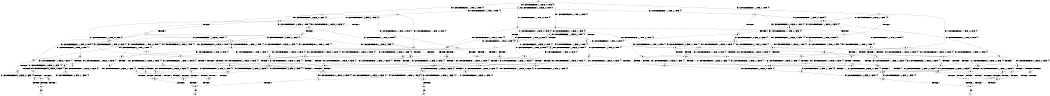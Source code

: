 digraph BCG {
size = "7, 10.5";
center = TRUE;
node [shape = circle];
0 [peripheries = 2];
0 -> 1 [label = "EX !0 !ATOMIC_EXCH_BRANCH (1, +1, TRUE, +0, 2, TRUE) !{0}"];
0 -> 2 [label = "EX !2 !ATOMIC_EXCH_BRANCH (1, +0, FALSE, +0, 1, TRUE) !{0}"];
0 -> 3 [label = "EX !1 !ATOMIC_EXCH_BRANCH (2, +1, TRUE, +0, 2, TRUE) !{0}"];
0 -> 4 [label = "EX !0 !ATOMIC_EXCH_BRANCH (1, +1, TRUE, +0, 2, TRUE) !{0}"];
1 -> 5 [label = "EX !2 !ATOMIC_EXCH_BRANCH (1, +0, FALSE, +0, 1, FALSE) !{0}"];
1 -> 6 [label = "EX !1 !ATOMIC_EXCH_BRANCH (2, +1, TRUE, +0, 2, TRUE) !{0}"];
1 -> 7 [label = "TERMINATE !0"];
2 -> 2 [label = "EX !2 !ATOMIC_EXCH_BRANCH (1, +0, FALSE, +0, 1, TRUE) !{0}"];
2 -> 8 [label = "EX !0 !ATOMIC_EXCH_BRANCH (1, +1, TRUE, +0, 2, TRUE) !{0}"];
2 -> 9 [label = "EX !1 !ATOMIC_EXCH_BRANCH (2, +1, TRUE, +0, 2, TRUE) !{0}"];
2 -> 10 [label = "EX !0 !ATOMIC_EXCH_BRANCH (1, +1, TRUE, +0, 2, TRUE) !{0}"];
3 -> 11 [label = "EX !0 !ATOMIC_EXCH_BRANCH (1, +1, TRUE, +0, 2, TRUE) !{0}"];
3 -> 12 [label = "EX !2 !ATOMIC_EXCH_BRANCH (1, +0, FALSE, +0, 1, TRUE) !{0}"];
3 -> 13 [label = "TERMINATE !1"];
3 -> 14 [label = "EX !0 !ATOMIC_EXCH_BRANCH (1, +1, TRUE, +0, 2, TRUE) !{0}"];
4 -> 15 [label = "EX !2 !ATOMIC_EXCH_BRANCH (1, +0, FALSE, +0, 1, FALSE) !{0}"];
4 -> 16 [label = "EX !1 !ATOMIC_EXCH_BRANCH (2, +1, TRUE, +0, 2, TRUE) !{0}"];
4 -> 17 [label = "TERMINATE !0"];
5 -> 18 [label = "EX !2 !ATOMIC_EXCH_BRANCH (2, +0, FALSE, +0, 1, TRUE) !{0}"];
5 -> 19 [label = "EX !1 !ATOMIC_EXCH_BRANCH (2, +1, TRUE, +0, 2, TRUE) !{0}"];
5 -> 20 [label = "TERMINATE !0"];
6 -> 21 [label = "EX !2 !ATOMIC_EXCH_BRANCH (1, +0, FALSE, +0, 1, FALSE) !{0}"];
6 -> 22 [label = "TERMINATE !0"];
6 -> 23 [label = "TERMINATE !1"];
7 -> 24 [label = "EX !2 !ATOMIC_EXCH_BRANCH (1, +0, FALSE, +0, 1, FALSE) !{1}"];
7 -> 25 [label = "EX !1 !ATOMIC_EXCH_BRANCH (2, +1, TRUE, +0, 2, TRUE) !{1}"];
7 -> 26 [label = "EX !1 !ATOMIC_EXCH_BRANCH (2, +1, TRUE, +0, 2, TRUE) !{1}"];
8 -> 5 [label = "EX !2 !ATOMIC_EXCH_BRANCH (1, +0, FALSE, +0, 1, FALSE) !{0}"];
8 -> 27 [label = "EX !1 !ATOMIC_EXCH_BRANCH (2, +1, TRUE, +0, 2, TRUE) !{0}"];
8 -> 28 [label = "TERMINATE !0"];
9 -> 12 [label = "EX !2 !ATOMIC_EXCH_BRANCH (1, +0, FALSE, +0, 1, TRUE) !{0}"];
9 -> 29 [label = "EX !0 !ATOMIC_EXCH_BRANCH (1, +1, TRUE, +0, 2, TRUE) !{0}"];
9 -> 30 [label = "TERMINATE !1"];
9 -> 31 [label = "EX !0 !ATOMIC_EXCH_BRANCH (1, +1, TRUE, +0, 2, TRUE) !{0}"];
10 -> 15 [label = "EX !2 !ATOMIC_EXCH_BRANCH (1, +0, FALSE, +0, 1, FALSE) !{0}"];
10 -> 32 [label = "EX !1 !ATOMIC_EXCH_BRANCH (2, +1, TRUE, +0, 2, TRUE) !{0}"];
10 -> 33 [label = "TERMINATE !0"];
11 -> 21 [label = "EX !2 !ATOMIC_EXCH_BRANCH (1, +0, FALSE, +0, 1, FALSE) !{0}"];
11 -> 22 [label = "TERMINATE !0"];
11 -> 23 [label = "TERMINATE !1"];
12 -> 12 [label = "EX !2 !ATOMIC_EXCH_BRANCH (1, +0, FALSE, +0, 1, TRUE) !{0}"];
12 -> 29 [label = "EX !0 !ATOMIC_EXCH_BRANCH (1, +1, TRUE, +0, 2, TRUE) !{0}"];
12 -> 30 [label = "TERMINATE !1"];
12 -> 31 [label = "EX !0 !ATOMIC_EXCH_BRANCH (1, +1, TRUE, +0, 2, TRUE) !{0}"];
13 -> 34 [label = "EX !0 !ATOMIC_EXCH_BRANCH (1, +1, TRUE, +0, 2, TRUE) !{1}"];
13 -> 35 [label = "EX !2 !ATOMIC_EXCH_BRANCH (1, +0, FALSE, +0, 1, TRUE) !{1}"];
14 -> 36 [label = "EX !2 !ATOMIC_EXCH_BRANCH (1, +0, FALSE, +0, 1, FALSE) !{0}"];
14 -> 37 [label = "TERMINATE !0"];
14 -> 38 [label = "TERMINATE !1"];
15 -> 39 [label = "EX !2 !ATOMIC_EXCH_BRANCH (2, +0, FALSE, +0, 1, TRUE) !{0}"];
15 -> 40 [label = "EX !1 !ATOMIC_EXCH_BRANCH (2, +1, TRUE, +0, 2, TRUE) !{0}"];
15 -> 41 [label = "TERMINATE !0"];
16 -> 36 [label = "EX !2 !ATOMIC_EXCH_BRANCH (1, +0, FALSE, +0, 1, FALSE) !{0}"];
16 -> 37 [label = "TERMINATE !0"];
16 -> 38 [label = "TERMINATE !1"];
17 -> 42 [label = "EX !2 !ATOMIC_EXCH_BRANCH (1, +0, FALSE, +0, 1, FALSE) !{1}"];
17 -> 43 [label = "EX !1 !ATOMIC_EXCH_BRANCH (2, +1, TRUE, +0, 2, TRUE) !{1}"];
18 -> 5 [label = "EX !2 !ATOMIC_EXCH_BRANCH (1, +0, FALSE, +0, 1, FALSE) !{0}"];
18 -> 27 [label = "EX !1 !ATOMIC_EXCH_BRANCH (2, +1, TRUE, +0, 2, TRUE) !{0}"];
18 -> 28 [label = "TERMINATE !0"];
19 -> 44 [label = "EX !2 !ATOMIC_EXCH_BRANCH (2, +0, FALSE, +0, 1, FALSE) !{0}"];
19 -> 45 [label = "TERMINATE !0"];
19 -> 46 [label = "TERMINATE !1"];
20 -> 47 [label = "EX !1 !ATOMIC_EXCH_BRANCH (2, +1, TRUE, +0, 2, TRUE) !{1}"];
20 -> 48 [label = "EX !2 !ATOMIC_EXCH_BRANCH (2, +0, FALSE, +0, 1, TRUE) !{1}"];
20 -> 49 [label = "EX !1 !ATOMIC_EXCH_BRANCH (2, +1, TRUE, +0, 2, TRUE) !{1}"];
21 -> 44 [label = "EX !2 !ATOMIC_EXCH_BRANCH (2, +0, FALSE, +0, 1, FALSE) !{0}"];
21 -> 45 [label = "TERMINATE !0"];
21 -> 46 [label = "TERMINATE !1"];
22 -> 50 [label = "EX !2 !ATOMIC_EXCH_BRANCH (1, +0, FALSE, +0, 1, FALSE) !{1}"];
22 -> 51 [label = "TERMINATE !1"];
23 -> 52 [label = "EX !2 !ATOMIC_EXCH_BRANCH (1, +0, FALSE, +0, 1, FALSE) !{1}"];
23 -> 51 [label = "TERMINATE !0"];
24 -> 48 [label = "EX !2 !ATOMIC_EXCH_BRANCH (2, +0, FALSE, +0, 1, TRUE) !{1}"];
24 -> 47 [label = "EX !1 !ATOMIC_EXCH_BRANCH (2, +1, TRUE, +0, 2, TRUE) !{1}"];
24 -> 49 [label = "EX !1 !ATOMIC_EXCH_BRANCH (2, +1, TRUE, +0, 2, TRUE) !{1}"];
25 -> 50 [label = "EX !2 !ATOMIC_EXCH_BRANCH (1, +0, FALSE, +0, 1, FALSE) !{1}"];
25 -> 51 [label = "TERMINATE !1"];
26 -> 53 [label = "EX !2 !ATOMIC_EXCH_BRANCH (1, +0, FALSE, +0, 1, FALSE) !{1}"];
26 -> 54 [label = "TERMINATE !1"];
27 -> 21 [label = "EX !2 !ATOMIC_EXCH_BRANCH (1, +0, FALSE, +0, 1, FALSE) !{0}"];
27 -> 55 [label = "TERMINATE !0"];
27 -> 56 [label = "TERMINATE !1"];
28 -> 57 [label = "EX !1 !ATOMIC_EXCH_BRANCH (2, +1, TRUE, +0, 2, TRUE) !{1}"];
28 -> 24 [label = "EX !2 !ATOMIC_EXCH_BRANCH (1, +0, FALSE, +0, 1, FALSE) !{1}"];
28 -> 58 [label = "EX !1 !ATOMIC_EXCH_BRANCH (2, +1, TRUE, +0, 2, TRUE) !{1}"];
29 -> 21 [label = "EX !2 !ATOMIC_EXCH_BRANCH (1, +0, FALSE, +0, 1, FALSE) !{0}"];
29 -> 55 [label = "TERMINATE !0"];
29 -> 56 [label = "TERMINATE !1"];
30 -> 59 [label = "EX !0 !ATOMIC_EXCH_BRANCH (1, +1, TRUE, +0, 2, TRUE) !{1}"];
30 -> 35 [label = "EX !2 !ATOMIC_EXCH_BRANCH (1, +0, FALSE, +0, 1, TRUE) !{1}"];
31 -> 36 [label = "EX !2 !ATOMIC_EXCH_BRANCH (1, +0, FALSE, +0, 1, FALSE) !{0}"];
31 -> 60 [label = "TERMINATE !0"];
31 -> 61 [label = "TERMINATE !1"];
32 -> 36 [label = "EX !2 !ATOMIC_EXCH_BRANCH (1, +0, FALSE, +0, 1, FALSE) !{0}"];
32 -> 60 [label = "TERMINATE !0"];
32 -> 61 [label = "TERMINATE !1"];
33 -> 62 [label = "EX !1 !ATOMIC_EXCH_BRANCH (2, +1, TRUE, +0, 2, TRUE) !{1}"];
33 -> 42 [label = "EX !2 !ATOMIC_EXCH_BRANCH (1, +0, FALSE, +0, 1, FALSE) !{1}"];
34 -> 52 [label = "EX !2 !ATOMIC_EXCH_BRANCH (1, +0, FALSE, +0, 1, FALSE) !{1}"];
34 -> 51 [label = "TERMINATE !0"];
35 -> 35 [label = "EX !2 !ATOMIC_EXCH_BRANCH (1, +0, FALSE, +0, 1, TRUE) !{1}"];
35 -> 59 [label = "EX !0 !ATOMIC_EXCH_BRANCH (1, +1, TRUE, +0, 2, TRUE) !{1}"];
36 -> 63 [label = "EX !2 !ATOMIC_EXCH_BRANCH (2, +0, FALSE, +0, 1, FALSE) !{0}"];
36 -> 64 [label = "TERMINATE !0"];
36 -> 65 [label = "TERMINATE !1"];
37 -> 66 [label = "EX !2 !ATOMIC_EXCH_BRANCH (1, +0, FALSE, +0, 1, FALSE) !{1}"];
37 -> 67 [label = "TERMINATE !1"];
38 -> 68 [label = "EX !2 !ATOMIC_EXCH_BRANCH (1, +0, FALSE, +0, 1, FALSE) !{1}"];
38 -> 67 [label = "TERMINATE !0"];
39 -> 15 [label = "EX !2 !ATOMIC_EXCH_BRANCH (1, +0, FALSE, +0, 1, FALSE) !{0}"];
39 -> 32 [label = "EX !1 !ATOMIC_EXCH_BRANCH (2, +1, TRUE, +0, 2, TRUE) !{0}"];
39 -> 33 [label = "TERMINATE !0"];
40 -> 63 [label = "EX !2 !ATOMIC_EXCH_BRANCH (2, +0, FALSE, +0, 1, FALSE) !{0}"];
40 -> 64 [label = "TERMINATE !0"];
40 -> 65 [label = "TERMINATE !1"];
41 -> 69 [label = "EX !1 !ATOMIC_EXCH_BRANCH (2, +1, TRUE, +0, 2, TRUE) !{1}"];
41 -> 70 [label = "EX !2 !ATOMIC_EXCH_BRANCH (2, +0, FALSE, +0, 1, TRUE) !{1}"];
42 -> 70 [label = "EX !2 !ATOMIC_EXCH_BRANCH (2, +0, FALSE, +0, 1, TRUE) !{1}"];
42 -> 69 [label = "EX !1 !ATOMIC_EXCH_BRANCH (2, +1, TRUE, +0, 2, TRUE) !{1}"];
43 -> 66 [label = "EX !2 !ATOMIC_EXCH_BRANCH (1, +0, FALSE, +0, 1, FALSE) !{1}"];
43 -> 67 [label = "TERMINATE !1"];
44 -> 71 [label = "TERMINATE !0"];
44 -> 72 [label = "TERMINATE !2"];
44 -> 73 [label = "TERMINATE !1"];
45 -> 74 [label = "TERMINATE !1"];
45 -> 75 [label = "EX !2 !ATOMIC_EXCH_BRANCH (2, +0, FALSE, +0, 1, FALSE) !{1}"];
46 -> 74 [label = "TERMINATE !0"];
46 -> 76 [label = "EX !2 !ATOMIC_EXCH_BRANCH (2, +0, FALSE, +0, 1, FALSE) !{1}"];
47 -> 75 [label = "EX !2 !ATOMIC_EXCH_BRANCH (2, +0, FALSE, +0, 1, FALSE) !{1}"];
47 -> 74 [label = "TERMINATE !1"];
48 -> 24 [label = "EX !2 !ATOMIC_EXCH_BRANCH (1, +0, FALSE, +0, 1, FALSE) !{1}"];
48 -> 57 [label = "EX !1 !ATOMIC_EXCH_BRANCH (2, +1, TRUE, +0, 2, TRUE) !{1}"];
48 -> 58 [label = "EX !1 !ATOMIC_EXCH_BRANCH (2, +1, TRUE, +0, 2, TRUE) !{1}"];
49 -> 77 [label = "EX !2 !ATOMIC_EXCH_BRANCH (2, +0, FALSE, +0, 1, FALSE) !{1}"];
49 -> 78 [label = "TERMINATE !1"];
50 -> 75 [label = "EX !2 !ATOMIC_EXCH_BRANCH (2, +0, FALSE, +0, 1, FALSE) !{1}"];
50 -> 74 [label = "TERMINATE !1"];
51 -> 79 [label = "EX !2 !ATOMIC_EXCH_BRANCH (1, +0, FALSE, +0, 1, FALSE) !{2}"];
51 -> 80 [label = "EX !2 !ATOMIC_EXCH_BRANCH (1, +0, FALSE, +0, 1, FALSE) !{2}"];
52 -> 76 [label = "EX !2 !ATOMIC_EXCH_BRANCH (2, +0, FALSE, +0, 1, FALSE) !{1}"];
52 -> 74 [label = "TERMINATE !0"];
53 -> 77 [label = "EX !2 !ATOMIC_EXCH_BRANCH (2, +0, FALSE, +0, 1, FALSE) !{1}"];
53 -> 78 [label = "TERMINATE !1"];
54 -> 81 [label = "EX !2 !ATOMIC_EXCH_BRANCH (1, +0, FALSE, +0, 1, FALSE) !{2}"];
55 -> 82 [label = "TERMINATE !1"];
55 -> 50 [label = "EX !2 !ATOMIC_EXCH_BRANCH (1, +0, FALSE, +0, 1, FALSE) !{1}"];
56 -> 82 [label = "TERMINATE !0"];
56 -> 52 [label = "EX !2 !ATOMIC_EXCH_BRANCH (1, +0, FALSE, +0, 1, FALSE) !{1}"];
57 -> 50 [label = "EX !2 !ATOMIC_EXCH_BRANCH (1, +0, FALSE, +0, 1, FALSE) !{1}"];
57 -> 82 [label = "TERMINATE !1"];
58 -> 53 [label = "EX !2 !ATOMIC_EXCH_BRANCH (1, +0, FALSE, +0, 1, FALSE) !{1}"];
58 -> 83 [label = "TERMINATE !1"];
59 -> 52 [label = "EX !2 !ATOMIC_EXCH_BRANCH (1, +0, FALSE, +0, 1, FALSE) !{1}"];
59 -> 82 [label = "TERMINATE !0"];
60 -> 84 [label = "TERMINATE !1"];
60 -> 66 [label = "EX !2 !ATOMIC_EXCH_BRANCH (1, +0, FALSE, +0, 1, FALSE) !{1}"];
61 -> 84 [label = "TERMINATE !0"];
61 -> 68 [label = "EX !2 !ATOMIC_EXCH_BRANCH (1, +0, FALSE, +0, 1, FALSE) !{1}"];
62 -> 66 [label = "EX !2 !ATOMIC_EXCH_BRANCH (1, +0, FALSE, +0, 1, FALSE) !{1}"];
62 -> 84 [label = "TERMINATE !1"];
63 -> 85 [label = "TERMINATE !0"];
63 -> 86 [label = "TERMINATE !2"];
63 -> 87 [label = "TERMINATE !1"];
64 -> 88 [label = "TERMINATE !1"];
64 -> 89 [label = "EX !2 !ATOMIC_EXCH_BRANCH (2, +0, FALSE, +0, 1, FALSE) !{1}"];
65 -> 88 [label = "TERMINATE !0"];
65 -> 90 [label = "EX !2 !ATOMIC_EXCH_BRANCH (2, +0, FALSE, +0, 1, FALSE) !{1}"];
66 -> 89 [label = "EX !2 !ATOMIC_EXCH_BRANCH (2, +0, FALSE, +0, 1, FALSE) !{1}"];
66 -> 88 [label = "TERMINATE !1"];
67 -> 91 [label = "EX !2 !ATOMIC_EXCH_BRANCH (1, +0, FALSE, +0, 1, FALSE) !{2}"];
68 -> 90 [label = "EX !2 !ATOMIC_EXCH_BRANCH (2, +0, FALSE, +0, 1, FALSE) !{1}"];
68 -> 88 [label = "TERMINATE !0"];
69 -> 89 [label = "EX !2 !ATOMIC_EXCH_BRANCH (2, +0, FALSE, +0, 1, FALSE) !{1}"];
69 -> 88 [label = "TERMINATE !1"];
70 -> 42 [label = "EX !2 !ATOMIC_EXCH_BRANCH (1, +0, FALSE, +0, 1, FALSE) !{1}"];
70 -> 62 [label = "EX !1 !ATOMIC_EXCH_BRANCH (2, +1, TRUE, +0, 2, TRUE) !{1}"];
71 -> 92 [label = "TERMINATE !2"];
71 -> 93 [label = "TERMINATE !1"];
72 -> 92 [label = "TERMINATE !0"];
72 -> 94 [label = "TERMINATE !1"];
73 -> 93 [label = "TERMINATE !0"];
73 -> 94 [label = "TERMINATE !2"];
74 -> 95 [label = "EX !2 !ATOMIC_EXCH_BRANCH (2, +0, FALSE, +0, 1, FALSE) !{2}"];
74 -> 96 [label = "EX !2 !ATOMIC_EXCH_BRANCH (2, +0, FALSE, +0, 1, FALSE) !{2}"];
75 -> 92 [label = "TERMINATE !2"];
75 -> 93 [label = "TERMINATE !1"];
76 -> 93 [label = "TERMINATE !0"];
76 -> 94 [label = "TERMINATE !2"];
77 -> 97 [label = "TERMINATE !2"];
77 -> 98 [label = "TERMINATE !1"];
78 -> 99 [label = "EX !2 !ATOMIC_EXCH_BRANCH (2, +0, FALSE, +0, 1, FALSE) !{2}"];
79 -> 95 [label = "EX !2 !ATOMIC_EXCH_BRANCH (2, +0, FALSE, +0, 1, FALSE) !{2}"];
79 -> 96 [label = "EX !2 !ATOMIC_EXCH_BRANCH (2, +0, FALSE, +0, 1, FALSE) !{2}"];
80 -> 96 [label = "EX !2 !ATOMIC_EXCH_BRANCH (2, +0, FALSE, +0, 1, FALSE) !{2}"];
81 -> 99 [label = "EX !2 !ATOMIC_EXCH_BRANCH (2, +0, FALSE, +0, 1, FALSE) !{2}"];
82 -> 79 [label = "EX !2 !ATOMIC_EXCH_BRANCH (1, +0, FALSE, +0, 1, FALSE) !{2}"];
82 -> 80 [label = "EX !2 !ATOMIC_EXCH_BRANCH (1, +0, FALSE, +0, 1, FALSE) !{2}"];
83 -> 81 [label = "EX !2 !ATOMIC_EXCH_BRANCH (1, +0, FALSE, +0, 1, FALSE) !{2}"];
84 -> 91 [label = "EX !2 !ATOMIC_EXCH_BRANCH (1, +0, FALSE, +0, 1, FALSE) !{2}"];
85 -> 100 [label = "TERMINATE !2"];
85 -> 101 [label = "TERMINATE !1"];
86 -> 100 [label = "TERMINATE !0"];
86 -> 102 [label = "TERMINATE !1"];
87 -> 101 [label = "TERMINATE !0"];
87 -> 102 [label = "TERMINATE !2"];
88 -> 103 [label = "EX !2 !ATOMIC_EXCH_BRANCH (2, +0, FALSE, +0, 1, FALSE) !{2}"];
89 -> 100 [label = "TERMINATE !2"];
89 -> 101 [label = "TERMINATE !1"];
90 -> 101 [label = "TERMINATE !0"];
90 -> 102 [label = "TERMINATE !2"];
91 -> 103 [label = "EX !2 !ATOMIC_EXCH_BRANCH (2, +0, FALSE, +0, 1, FALSE) !{2}"];
92 -> 104 [label = "TERMINATE !1"];
93 -> 104 [label = "TERMINATE !2"];
94 -> 104 [label = "TERMINATE !0"];
95 -> 104 [label = "TERMINATE !2"];
96 -> 105 [label = "TERMINATE !2"];
97 -> 106 [label = "TERMINATE !1"];
98 -> 106 [label = "TERMINATE !2"];
99 -> 106 [label = "TERMINATE !2"];
100 -> 107 [label = "TERMINATE !1"];
101 -> 107 [label = "TERMINATE !2"];
102 -> 107 [label = "TERMINATE !0"];
103 -> 107 [label = "TERMINATE !2"];
104 -> 108 [label = "exit"];
105 -> 109 [label = "exit"];
106 -> 110 [label = "exit"];
107 -> 111 [label = "exit"];
}
